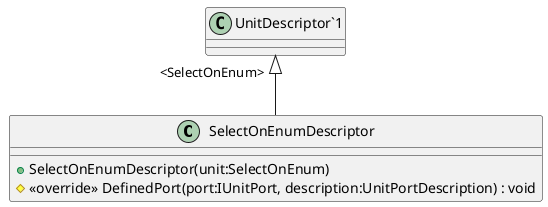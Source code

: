 @startuml
class SelectOnEnumDescriptor {
    + SelectOnEnumDescriptor(unit:SelectOnEnum)
    # <<override>> DefinedPort(port:IUnitPort, description:UnitPortDescription) : void
}
"UnitDescriptor`1" "<SelectOnEnum>" <|-- SelectOnEnumDescriptor
@enduml
